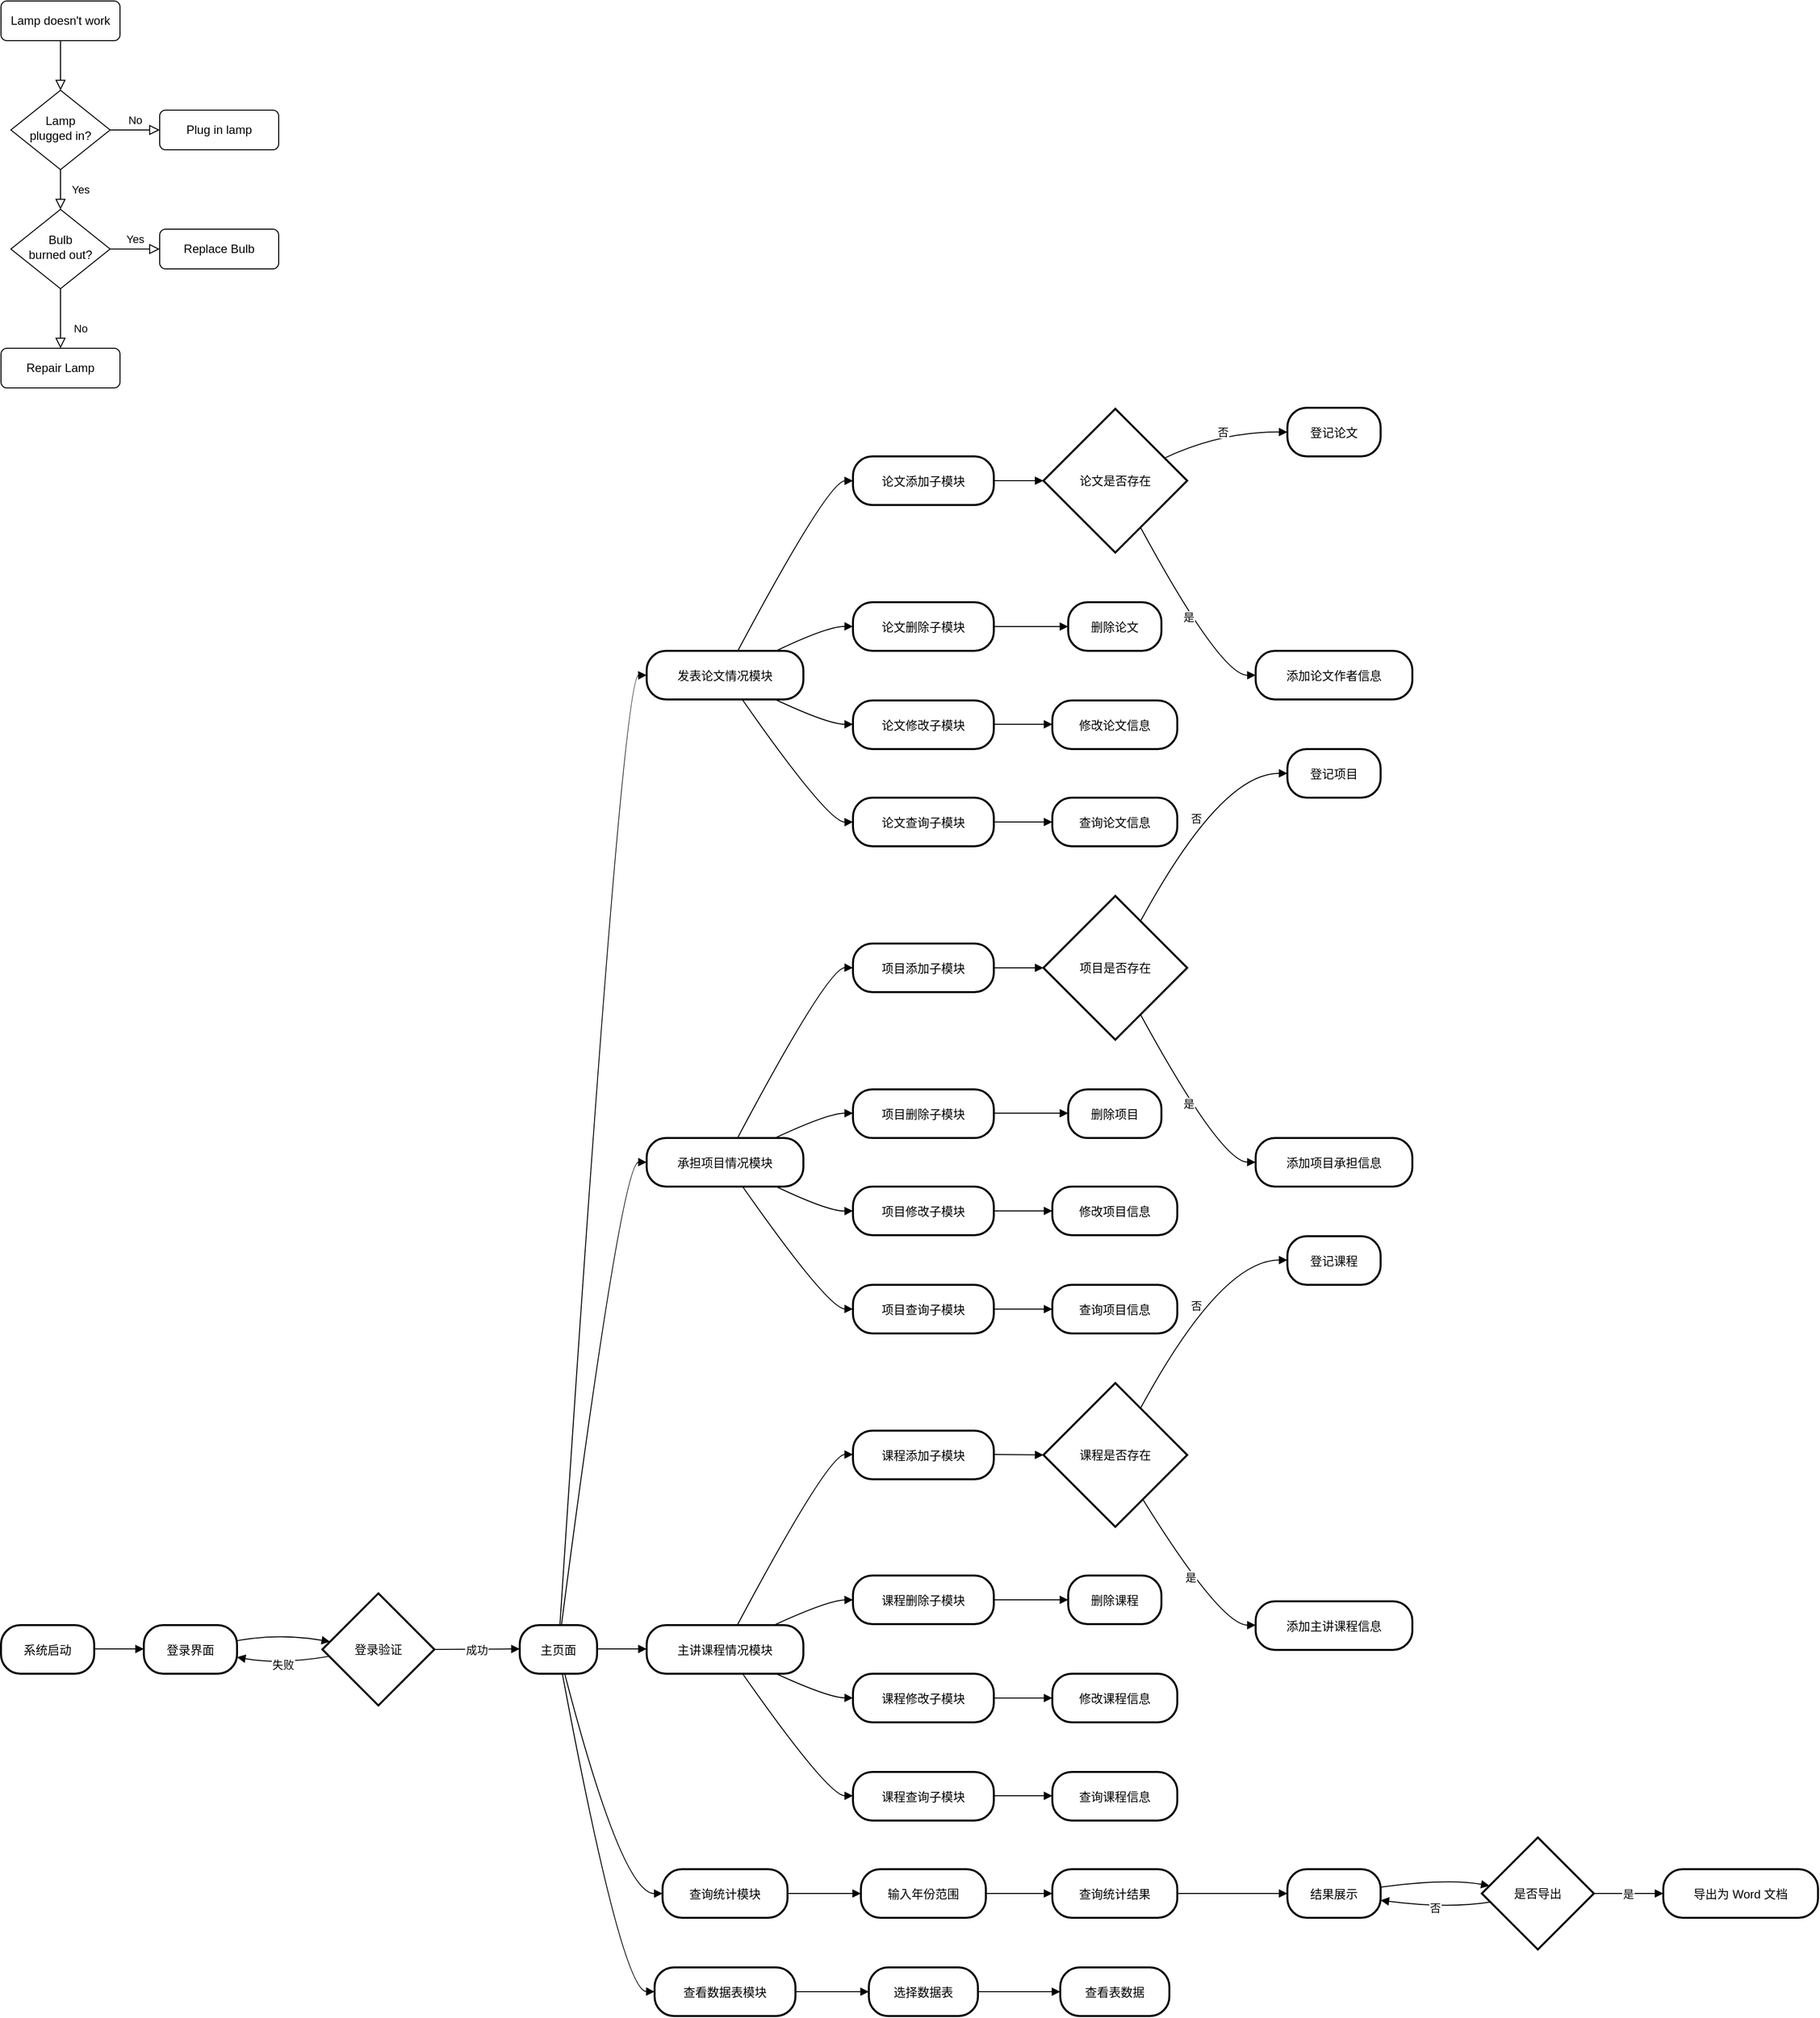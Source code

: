 <mxfile version="25.0.3">
  <diagram id="C5RBs43oDa-KdzZeNtuy" name="Page-1">
    <mxGraphModel dx="1221" dy="725" grid="1" gridSize="10" guides="1" tooltips="1" connect="1" arrows="1" fold="1" page="1" pageScale="1" pageWidth="827" pageHeight="1169" math="0" shadow="0">
      <root>
        <mxCell id="WIyWlLk6GJQsqaUBKTNV-0" />
        <mxCell id="WIyWlLk6GJQsqaUBKTNV-1" parent="WIyWlLk6GJQsqaUBKTNV-0" />
        <mxCell id="WIyWlLk6GJQsqaUBKTNV-2" value="" style="rounded=0;html=1;jettySize=auto;orthogonalLoop=1;fontSize=11;endArrow=block;endFill=0;endSize=8;strokeWidth=1;shadow=0;labelBackgroundColor=none;edgeStyle=orthogonalEdgeStyle;" parent="WIyWlLk6GJQsqaUBKTNV-1" source="WIyWlLk6GJQsqaUBKTNV-3" target="WIyWlLk6GJQsqaUBKTNV-6" edge="1">
          <mxGeometry relative="1" as="geometry" />
        </mxCell>
        <mxCell id="WIyWlLk6GJQsqaUBKTNV-3" value="Lamp doesn&#39;t work" style="rounded=1;whiteSpace=wrap;html=1;fontSize=12;glass=0;strokeWidth=1;shadow=0;" parent="WIyWlLk6GJQsqaUBKTNV-1" vertex="1">
          <mxGeometry x="160" y="80" width="120" height="40" as="geometry" />
        </mxCell>
        <mxCell id="WIyWlLk6GJQsqaUBKTNV-4" value="Yes" style="rounded=0;html=1;jettySize=auto;orthogonalLoop=1;fontSize=11;endArrow=block;endFill=0;endSize=8;strokeWidth=1;shadow=0;labelBackgroundColor=none;edgeStyle=orthogonalEdgeStyle;" parent="WIyWlLk6GJQsqaUBKTNV-1" source="WIyWlLk6GJQsqaUBKTNV-6" target="WIyWlLk6GJQsqaUBKTNV-10" edge="1">
          <mxGeometry y="20" relative="1" as="geometry">
            <mxPoint as="offset" />
          </mxGeometry>
        </mxCell>
        <mxCell id="WIyWlLk6GJQsqaUBKTNV-5" value="No" style="edgeStyle=orthogonalEdgeStyle;rounded=0;html=1;jettySize=auto;orthogonalLoop=1;fontSize=11;endArrow=block;endFill=0;endSize=8;strokeWidth=1;shadow=0;labelBackgroundColor=none;" parent="WIyWlLk6GJQsqaUBKTNV-1" source="WIyWlLk6GJQsqaUBKTNV-6" target="WIyWlLk6GJQsqaUBKTNV-7" edge="1">
          <mxGeometry y="10" relative="1" as="geometry">
            <mxPoint as="offset" />
          </mxGeometry>
        </mxCell>
        <mxCell id="WIyWlLk6GJQsqaUBKTNV-6" value="Lamp&lt;br&gt;plugged in?" style="rhombus;whiteSpace=wrap;html=1;shadow=0;fontFamily=Helvetica;fontSize=12;align=center;strokeWidth=1;spacing=6;spacingTop=-4;" parent="WIyWlLk6GJQsqaUBKTNV-1" vertex="1">
          <mxGeometry x="170" y="170" width="100" height="80" as="geometry" />
        </mxCell>
        <mxCell id="WIyWlLk6GJQsqaUBKTNV-7" value="Plug in lamp" style="rounded=1;whiteSpace=wrap;html=1;fontSize=12;glass=0;strokeWidth=1;shadow=0;" parent="WIyWlLk6GJQsqaUBKTNV-1" vertex="1">
          <mxGeometry x="320" y="190" width="120" height="40" as="geometry" />
        </mxCell>
        <mxCell id="WIyWlLk6GJQsqaUBKTNV-8" value="No" style="rounded=0;html=1;jettySize=auto;orthogonalLoop=1;fontSize=11;endArrow=block;endFill=0;endSize=8;strokeWidth=1;shadow=0;labelBackgroundColor=none;edgeStyle=orthogonalEdgeStyle;" parent="WIyWlLk6GJQsqaUBKTNV-1" source="WIyWlLk6GJQsqaUBKTNV-10" target="WIyWlLk6GJQsqaUBKTNV-11" edge="1">
          <mxGeometry x="0.333" y="20" relative="1" as="geometry">
            <mxPoint as="offset" />
          </mxGeometry>
        </mxCell>
        <mxCell id="WIyWlLk6GJQsqaUBKTNV-9" value="Yes" style="edgeStyle=orthogonalEdgeStyle;rounded=0;html=1;jettySize=auto;orthogonalLoop=1;fontSize=11;endArrow=block;endFill=0;endSize=8;strokeWidth=1;shadow=0;labelBackgroundColor=none;" parent="WIyWlLk6GJQsqaUBKTNV-1" source="WIyWlLk6GJQsqaUBKTNV-10" target="WIyWlLk6GJQsqaUBKTNV-12" edge="1">
          <mxGeometry y="10" relative="1" as="geometry">
            <mxPoint as="offset" />
          </mxGeometry>
        </mxCell>
        <mxCell id="WIyWlLk6GJQsqaUBKTNV-10" value="Bulb&lt;br&gt;burned out?" style="rhombus;whiteSpace=wrap;html=1;shadow=0;fontFamily=Helvetica;fontSize=12;align=center;strokeWidth=1;spacing=6;spacingTop=-4;" parent="WIyWlLk6GJQsqaUBKTNV-1" vertex="1">
          <mxGeometry x="170" y="290" width="100" height="80" as="geometry" />
        </mxCell>
        <mxCell id="WIyWlLk6GJQsqaUBKTNV-11" value="Repair Lamp" style="rounded=1;whiteSpace=wrap;html=1;fontSize=12;glass=0;strokeWidth=1;shadow=0;" parent="WIyWlLk6GJQsqaUBKTNV-1" vertex="1">
          <mxGeometry x="160" y="430" width="120" height="40" as="geometry" />
        </mxCell>
        <mxCell id="WIyWlLk6GJQsqaUBKTNV-12" value="Replace Bulb" style="rounded=1;whiteSpace=wrap;html=1;fontSize=12;glass=0;strokeWidth=1;shadow=0;" parent="WIyWlLk6GJQsqaUBKTNV-1" vertex="1">
          <mxGeometry x="320" y="310" width="120" height="40" as="geometry" />
        </mxCell>
        <mxCell id="DycRKEXBZWf3Ip3RqUIx-0" value="系统启动" style="rounded=1;arcSize=40;strokeWidth=2" vertex="1" parent="WIyWlLk6GJQsqaUBKTNV-1">
          <mxGeometry x="160" y="1717" width="94" height="49" as="geometry" />
        </mxCell>
        <mxCell id="DycRKEXBZWf3Ip3RqUIx-1" value="登录界面" style="rounded=1;arcSize=40;strokeWidth=2" vertex="1" parent="WIyWlLk6GJQsqaUBKTNV-1">
          <mxGeometry x="304" y="1717" width="94" height="49" as="geometry" />
        </mxCell>
        <mxCell id="DycRKEXBZWf3Ip3RqUIx-2" value="登录验证" style="rhombus;strokeWidth=2;whiteSpace=wrap;" vertex="1" parent="WIyWlLk6GJQsqaUBKTNV-1">
          <mxGeometry x="484" y="1685" width="113" height="113" as="geometry" />
        </mxCell>
        <mxCell id="DycRKEXBZWf3Ip3RqUIx-3" value="主页面" style="rounded=1;arcSize=40;strokeWidth=2" vertex="1" parent="WIyWlLk6GJQsqaUBKTNV-1">
          <mxGeometry x="683" y="1717" width="78" height="49" as="geometry" />
        </mxCell>
        <mxCell id="DycRKEXBZWf3Ip3RqUIx-4" value="发表论文情况模块" style="rounded=1;arcSize=40;strokeWidth=2" vertex="1" parent="WIyWlLk6GJQsqaUBKTNV-1">
          <mxGeometry x="811" y="735" width="158" height="49" as="geometry" />
        </mxCell>
        <mxCell id="DycRKEXBZWf3Ip3RqUIx-5" value="承担项目情况模块" style="rounded=1;arcSize=40;strokeWidth=2" vertex="1" parent="WIyWlLk6GJQsqaUBKTNV-1">
          <mxGeometry x="811" y="1226" width="158" height="49" as="geometry" />
        </mxCell>
        <mxCell id="DycRKEXBZWf3Ip3RqUIx-6" value="主讲课程情况模块" style="rounded=1;arcSize=40;strokeWidth=2" vertex="1" parent="WIyWlLk6GJQsqaUBKTNV-1">
          <mxGeometry x="811" y="1717" width="158" height="49" as="geometry" />
        </mxCell>
        <mxCell id="DycRKEXBZWf3Ip3RqUIx-7" value="查询统计模块" style="rounded=1;arcSize=40;strokeWidth=2" vertex="1" parent="WIyWlLk6GJQsqaUBKTNV-1">
          <mxGeometry x="827" y="1963" width="126" height="49" as="geometry" />
        </mxCell>
        <mxCell id="DycRKEXBZWf3Ip3RqUIx-8" value="查看数据表模块" style="rounded=1;arcSize=40;strokeWidth=2" vertex="1" parent="WIyWlLk6GJQsqaUBKTNV-1">
          <mxGeometry x="819" y="2062" width="142" height="49" as="geometry" />
        </mxCell>
        <mxCell id="DycRKEXBZWf3Ip3RqUIx-9" value="论文添加子模块" style="rounded=1;arcSize=40;strokeWidth=2" vertex="1" parent="WIyWlLk6GJQsqaUBKTNV-1">
          <mxGeometry x="1019" y="539" width="142" height="49" as="geometry" />
        </mxCell>
        <mxCell id="DycRKEXBZWf3Ip3RqUIx-10" value="论文删除子模块" style="rounded=1;arcSize=40;strokeWidth=2" vertex="1" parent="WIyWlLk6GJQsqaUBKTNV-1">
          <mxGeometry x="1019" y="686" width="142" height="49" as="geometry" />
        </mxCell>
        <mxCell id="DycRKEXBZWf3Ip3RqUIx-11" value="论文修改子模块" style="rounded=1;arcSize=40;strokeWidth=2" vertex="1" parent="WIyWlLk6GJQsqaUBKTNV-1">
          <mxGeometry x="1019" y="785" width="142" height="49" as="geometry" />
        </mxCell>
        <mxCell id="DycRKEXBZWf3Ip3RqUIx-12" value="论文查询子模块" style="rounded=1;arcSize=40;strokeWidth=2" vertex="1" parent="WIyWlLk6GJQsqaUBKTNV-1">
          <mxGeometry x="1019" y="883" width="142" height="49" as="geometry" />
        </mxCell>
        <mxCell id="DycRKEXBZWf3Ip3RqUIx-13" value="项目添加子模块" style="rounded=1;arcSize=40;strokeWidth=2" vertex="1" parent="WIyWlLk6GJQsqaUBKTNV-1">
          <mxGeometry x="1019" y="1030" width="142" height="49" as="geometry" />
        </mxCell>
        <mxCell id="DycRKEXBZWf3Ip3RqUIx-14" value="项目删除子模块" style="rounded=1;arcSize=40;strokeWidth=2" vertex="1" parent="WIyWlLk6GJQsqaUBKTNV-1">
          <mxGeometry x="1019" y="1177" width="142" height="49" as="geometry" />
        </mxCell>
        <mxCell id="DycRKEXBZWf3Ip3RqUIx-15" value="项目修改子模块" style="rounded=1;arcSize=40;strokeWidth=2" vertex="1" parent="WIyWlLk6GJQsqaUBKTNV-1">
          <mxGeometry x="1019" y="1275" width="142" height="49" as="geometry" />
        </mxCell>
        <mxCell id="DycRKEXBZWf3Ip3RqUIx-16" value="项目查询子模块" style="rounded=1;arcSize=40;strokeWidth=2" vertex="1" parent="WIyWlLk6GJQsqaUBKTNV-1">
          <mxGeometry x="1019" y="1374" width="142" height="49" as="geometry" />
        </mxCell>
        <mxCell id="DycRKEXBZWf3Ip3RqUIx-17" value="课程添加子模块" style="rounded=1;arcSize=40;strokeWidth=2" vertex="1" parent="WIyWlLk6GJQsqaUBKTNV-1">
          <mxGeometry x="1019" y="1521" width="142" height="49" as="geometry" />
        </mxCell>
        <mxCell id="DycRKEXBZWf3Ip3RqUIx-18" value="课程删除子模块" style="rounded=1;arcSize=40;strokeWidth=2" vertex="1" parent="WIyWlLk6GJQsqaUBKTNV-1">
          <mxGeometry x="1019" y="1667" width="142" height="49" as="geometry" />
        </mxCell>
        <mxCell id="DycRKEXBZWf3Ip3RqUIx-19" value="课程修改子模块" style="rounded=1;arcSize=40;strokeWidth=2" vertex="1" parent="WIyWlLk6GJQsqaUBKTNV-1">
          <mxGeometry x="1019" y="1766" width="142" height="49" as="geometry" />
        </mxCell>
        <mxCell id="DycRKEXBZWf3Ip3RqUIx-20" value="课程查询子模块" style="rounded=1;arcSize=40;strokeWidth=2" vertex="1" parent="WIyWlLk6GJQsqaUBKTNV-1">
          <mxGeometry x="1019" y="1865" width="142" height="49" as="geometry" />
        </mxCell>
        <mxCell id="DycRKEXBZWf3Ip3RqUIx-21" value="输入年份范围" style="rounded=1;arcSize=40;strokeWidth=2" vertex="1" parent="WIyWlLk6GJQsqaUBKTNV-1">
          <mxGeometry x="1027" y="1963" width="126" height="49" as="geometry" />
        </mxCell>
        <mxCell id="DycRKEXBZWf3Ip3RqUIx-22" value="查询统计结果" style="rounded=1;arcSize=40;strokeWidth=2" vertex="1" parent="WIyWlLk6GJQsqaUBKTNV-1">
          <mxGeometry x="1220" y="1963" width="126" height="49" as="geometry" />
        </mxCell>
        <mxCell id="DycRKEXBZWf3Ip3RqUIx-23" value="结果展示" style="rounded=1;arcSize=40;strokeWidth=2" vertex="1" parent="WIyWlLk6GJQsqaUBKTNV-1">
          <mxGeometry x="1457" y="1963" width="94" height="49" as="geometry" />
        </mxCell>
        <mxCell id="DycRKEXBZWf3Ip3RqUIx-24" value="是否导出" style="rhombus;strokeWidth=2;whiteSpace=wrap;" vertex="1" parent="WIyWlLk6GJQsqaUBKTNV-1">
          <mxGeometry x="1653" y="1931" width="113" height="113" as="geometry" />
        </mxCell>
        <mxCell id="DycRKEXBZWf3Ip3RqUIx-25" value="导出为 Word 文档" style="rounded=1;arcSize=40;strokeWidth=2" vertex="1" parent="WIyWlLk6GJQsqaUBKTNV-1">
          <mxGeometry x="1836" y="1963" width="156" height="49" as="geometry" />
        </mxCell>
        <mxCell id="DycRKEXBZWf3Ip3RqUIx-26" value="选择数据表" style="rounded=1;arcSize=40;strokeWidth=2" vertex="1" parent="WIyWlLk6GJQsqaUBKTNV-1">
          <mxGeometry x="1035" y="2062" width="110" height="49" as="geometry" />
        </mxCell>
        <mxCell id="DycRKEXBZWf3Ip3RqUIx-27" value="查看表数据" style="rounded=1;arcSize=40;strokeWidth=2" vertex="1" parent="WIyWlLk6GJQsqaUBKTNV-1">
          <mxGeometry x="1228" y="2062" width="110" height="49" as="geometry" />
        </mxCell>
        <mxCell id="DycRKEXBZWf3Ip3RqUIx-28" value="论文是否存在" style="rhombus;strokeWidth=2;whiteSpace=wrap;" vertex="1" parent="WIyWlLk6GJQsqaUBKTNV-1">
          <mxGeometry x="1211" y="491" width="145" height="145" as="geometry" />
        </mxCell>
        <mxCell id="DycRKEXBZWf3Ip3RqUIx-29" value="登记论文" style="rounded=1;arcSize=40;strokeWidth=2" vertex="1" parent="WIyWlLk6GJQsqaUBKTNV-1">
          <mxGeometry x="1457" y="490" width="94" height="49" as="geometry" />
        </mxCell>
        <mxCell id="DycRKEXBZWf3Ip3RqUIx-30" value="添加论文作者信息" style="rounded=1;arcSize=40;strokeWidth=2" vertex="1" parent="WIyWlLk6GJQsqaUBKTNV-1">
          <mxGeometry x="1425" y="735" width="158" height="49" as="geometry" />
        </mxCell>
        <mxCell id="DycRKEXBZWf3Ip3RqUIx-31" value="项目是否存在" style="rhombus;strokeWidth=2;whiteSpace=wrap;" vertex="1" parent="WIyWlLk6GJQsqaUBKTNV-1">
          <mxGeometry x="1211" y="982" width="145" height="145" as="geometry" />
        </mxCell>
        <mxCell id="DycRKEXBZWf3Ip3RqUIx-32" value="登记项目" style="rounded=1;arcSize=40;strokeWidth=2" vertex="1" parent="WIyWlLk6GJQsqaUBKTNV-1">
          <mxGeometry x="1457" y="834" width="94" height="49" as="geometry" />
        </mxCell>
        <mxCell id="DycRKEXBZWf3Ip3RqUIx-33" value="添加项目承担信息" style="rounded=1;arcSize=40;strokeWidth=2" vertex="1" parent="WIyWlLk6GJQsqaUBKTNV-1">
          <mxGeometry x="1425" y="1226" width="158" height="49" as="geometry" />
        </mxCell>
        <mxCell id="DycRKEXBZWf3Ip3RqUIx-34" value="课程是否存在" style="rhombus;strokeWidth=2;whiteSpace=wrap;" vertex="1" parent="WIyWlLk6GJQsqaUBKTNV-1">
          <mxGeometry x="1211" y="1473" width="145" height="145" as="geometry" />
        </mxCell>
        <mxCell id="DycRKEXBZWf3Ip3RqUIx-35" value="登记课程" style="rounded=1;arcSize=40;strokeWidth=2" vertex="1" parent="WIyWlLk6GJQsqaUBKTNV-1">
          <mxGeometry x="1457" y="1325" width="94" height="49" as="geometry" />
        </mxCell>
        <mxCell id="DycRKEXBZWf3Ip3RqUIx-36" value="添加主讲课程信息" style="rounded=1;arcSize=40;strokeWidth=2" vertex="1" parent="WIyWlLk6GJQsqaUBKTNV-1">
          <mxGeometry x="1425" y="1693" width="158" height="49" as="geometry" />
        </mxCell>
        <mxCell id="DycRKEXBZWf3Ip3RqUIx-37" value="删除论文" style="rounded=1;arcSize=40;strokeWidth=2" vertex="1" parent="WIyWlLk6GJQsqaUBKTNV-1">
          <mxGeometry x="1236" y="686" width="94" height="49" as="geometry" />
        </mxCell>
        <mxCell id="DycRKEXBZWf3Ip3RqUIx-38" value="修改论文信息" style="rounded=1;arcSize=40;strokeWidth=2" vertex="1" parent="WIyWlLk6GJQsqaUBKTNV-1">
          <mxGeometry x="1220" y="785" width="126" height="49" as="geometry" />
        </mxCell>
        <mxCell id="DycRKEXBZWf3Ip3RqUIx-39" value="查询论文信息" style="rounded=1;arcSize=40;strokeWidth=2" vertex="1" parent="WIyWlLk6GJQsqaUBKTNV-1">
          <mxGeometry x="1220" y="883" width="126" height="49" as="geometry" />
        </mxCell>
        <mxCell id="DycRKEXBZWf3Ip3RqUIx-40" value="删除项目" style="rounded=1;arcSize=40;strokeWidth=2" vertex="1" parent="WIyWlLk6GJQsqaUBKTNV-1">
          <mxGeometry x="1236" y="1177" width="94" height="49" as="geometry" />
        </mxCell>
        <mxCell id="DycRKEXBZWf3Ip3RqUIx-41" value="修改项目信息" style="rounded=1;arcSize=40;strokeWidth=2" vertex="1" parent="WIyWlLk6GJQsqaUBKTNV-1">
          <mxGeometry x="1220" y="1275" width="126" height="49" as="geometry" />
        </mxCell>
        <mxCell id="DycRKEXBZWf3Ip3RqUIx-42" value="查询项目信息" style="rounded=1;arcSize=40;strokeWidth=2" vertex="1" parent="WIyWlLk6GJQsqaUBKTNV-1">
          <mxGeometry x="1220" y="1374" width="126" height="49" as="geometry" />
        </mxCell>
        <mxCell id="DycRKEXBZWf3Ip3RqUIx-43" value="删除课程" style="rounded=1;arcSize=40;strokeWidth=2" vertex="1" parent="WIyWlLk6GJQsqaUBKTNV-1">
          <mxGeometry x="1236" y="1667" width="94" height="49" as="geometry" />
        </mxCell>
        <mxCell id="DycRKEXBZWf3Ip3RqUIx-44" value="修改课程信息" style="rounded=1;arcSize=40;strokeWidth=2" vertex="1" parent="WIyWlLk6GJQsqaUBKTNV-1">
          <mxGeometry x="1220" y="1766" width="126" height="49" as="geometry" />
        </mxCell>
        <mxCell id="DycRKEXBZWf3Ip3RqUIx-45" value="查询课程信息" style="rounded=1;arcSize=40;strokeWidth=2" vertex="1" parent="WIyWlLk6GJQsqaUBKTNV-1">
          <mxGeometry x="1220" y="1865" width="126" height="49" as="geometry" />
        </mxCell>
        <mxCell id="DycRKEXBZWf3Ip3RqUIx-46" value="" style="curved=1;startArrow=none;endArrow=block;exitX=1;exitY=0.49;entryX=0;entryY=0.49;rounded=0;" edge="1" parent="WIyWlLk6GJQsqaUBKTNV-1" source="DycRKEXBZWf3Ip3RqUIx-0" target="DycRKEXBZWf3Ip3RqUIx-1">
          <mxGeometry relative="1" as="geometry">
            <Array as="points" />
          </mxGeometry>
        </mxCell>
        <mxCell id="DycRKEXBZWf3Ip3RqUIx-47" value="" style="curved=1;startArrow=none;endArrow=block;exitX=1;exitY=0.32;entryX=0;entryY=0.42;rounded=0;" edge="1" parent="WIyWlLk6GJQsqaUBKTNV-1" source="DycRKEXBZWf3Ip3RqUIx-1" target="DycRKEXBZWf3Ip3RqUIx-2">
          <mxGeometry relative="1" as="geometry">
            <Array as="points">
              <mxPoint x="441" y="1725" />
            </Array>
          </mxGeometry>
        </mxCell>
        <mxCell id="DycRKEXBZWf3Ip3RqUIx-48" value="成功" style="curved=1;startArrow=none;endArrow=block;exitX=1;exitY=0.5;entryX=0;entryY=0.49;rounded=0;" edge="1" parent="WIyWlLk6GJQsqaUBKTNV-1" source="DycRKEXBZWf3Ip3RqUIx-2" target="DycRKEXBZWf3Ip3RqUIx-3">
          <mxGeometry relative="1" as="geometry">
            <Array as="points" />
          </mxGeometry>
        </mxCell>
        <mxCell id="DycRKEXBZWf3Ip3RqUIx-49" value="失败" style="curved=1;startArrow=none;endArrow=block;exitX=0;exitY=0.57;entryX=1;entryY=0.66;rounded=0;" edge="1" parent="WIyWlLk6GJQsqaUBKTNV-1" source="DycRKEXBZWf3Ip3RqUIx-2" target="DycRKEXBZWf3Ip3RqUIx-1">
          <mxGeometry relative="1" as="geometry">
            <Array as="points">
              <mxPoint x="441" y="1757" />
            </Array>
          </mxGeometry>
        </mxCell>
        <mxCell id="DycRKEXBZWf3Ip3RqUIx-50" value="" style="curved=1;startArrow=none;endArrow=block;exitX=0.52;exitY=-0.01;entryX=0;entryY=0.5;rounded=0;" edge="1" parent="WIyWlLk6GJQsqaUBKTNV-1" source="DycRKEXBZWf3Ip3RqUIx-3" target="DycRKEXBZWf3Ip3RqUIx-4">
          <mxGeometry relative="1" as="geometry">
            <Array as="points">
              <mxPoint x="786" y="760" />
            </Array>
          </mxGeometry>
        </mxCell>
        <mxCell id="DycRKEXBZWf3Ip3RqUIx-51" value="" style="curved=1;startArrow=none;endArrow=block;exitX=0.54;exitY=-0.01;entryX=0;entryY=0.5;rounded=0;" edge="1" parent="WIyWlLk6GJQsqaUBKTNV-1" source="DycRKEXBZWf3Ip3RqUIx-3" target="DycRKEXBZWf3Ip3RqUIx-5">
          <mxGeometry relative="1" as="geometry">
            <Array as="points">
              <mxPoint x="786" y="1250" />
            </Array>
          </mxGeometry>
        </mxCell>
        <mxCell id="DycRKEXBZWf3Ip3RqUIx-52" value="" style="curved=1;startArrow=none;endArrow=block;exitX=1;exitY=0.49;entryX=0;entryY=0.49;rounded=0;" edge="1" parent="WIyWlLk6GJQsqaUBKTNV-1" source="DycRKEXBZWf3Ip3RqUIx-3" target="DycRKEXBZWf3Ip3RqUIx-6">
          <mxGeometry relative="1" as="geometry">
            <Array as="points" />
          </mxGeometry>
        </mxCell>
        <mxCell id="DycRKEXBZWf3Ip3RqUIx-53" value="" style="curved=1;startArrow=none;endArrow=block;exitX=0.58;exitY=0.99;entryX=0;entryY=0.5;rounded=0;" edge="1" parent="WIyWlLk6GJQsqaUBKTNV-1" source="DycRKEXBZWf3Ip3RqUIx-3" target="DycRKEXBZWf3Ip3RqUIx-7">
          <mxGeometry relative="1" as="geometry">
            <Array as="points">
              <mxPoint x="786" y="1988" />
            </Array>
          </mxGeometry>
        </mxCell>
        <mxCell id="DycRKEXBZWf3Ip3RqUIx-54" value="" style="curved=1;startArrow=none;endArrow=block;exitX=0.55;exitY=0.99;entryX=0;entryY=0.5;rounded=0;" edge="1" parent="WIyWlLk6GJQsqaUBKTNV-1" source="DycRKEXBZWf3Ip3RqUIx-3" target="DycRKEXBZWf3Ip3RqUIx-8">
          <mxGeometry relative="1" as="geometry">
            <Array as="points">
              <mxPoint x="786" y="2086" />
            </Array>
          </mxGeometry>
        </mxCell>
        <mxCell id="DycRKEXBZWf3Ip3RqUIx-55" value="" style="curved=1;startArrow=none;endArrow=block;exitX=0.58;exitY=0.01;entryX=0;entryY=0.5;rounded=0;" edge="1" parent="WIyWlLk6GJQsqaUBKTNV-1" source="DycRKEXBZWf3Ip3RqUIx-4" target="DycRKEXBZWf3Ip3RqUIx-9">
          <mxGeometry relative="1" as="geometry">
            <Array as="points">
              <mxPoint x="994" y="564" />
            </Array>
          </mxGeometry>
        </mxCell>
        <mxCell id="DycRKEXBZWf3Ip3RqUIx-56" value="" style="curved=1;startArrow=none;endArrow=block;exitX=0.82;exitY=0.01;entryX=0;entryY=0.5;rounded=0;" edge="1" parent="WIyWlLk6GJQsqaUBKTNV-1" source="DycRKEXBZWf3Ip3RqUIx-4" target="DycRKEXBZWf3Ip3RqUIx-10">
          <mxGeometry relative="1" as="geometry">
            <Array as="points">
              <mxPoint x="994" y="710" />
            </Array>
          </mxGeometry>
        </mxCell>
        <mxCell id="DycRKEXBZWf3Ip3RqUIx-57" value="" style="curved=1;startArrow=none;endArrow=block;exitX=0.82;exitY=1;entryX=0;entryY=0.49;rounded=0;" edge="1" parent="WIyWlLk6GJQsqaUBKTNV-1" source="DycRKEXBZWf3Ip3RqUIx-4" target="DycRKEXBZWf3Ip3RqUIx-11">
          <mxGeometry relative="1" as="geometry">
            <Array as="points">
              <mxPoint x="994" y="809" />
            </Array>
          </mxGeometry>
        </mxCell>
        <mxCell id="DycRKEXBZWf3Ip3RqUIx-58" value="" style="curved=1;startArrow=none;endArrow=block;exitX=0.61;exitY=1;entryX=0;entryY=0.5;rounded=0;" edge="1" parent="WIyWlLk6GJQsqaUBKTNV-1" source="DycRKEXBZWf3Ip3RqUIx-4" target="DycRKEXBZWf3Ip3RqUIx-12">
          <mxGeometry relative="1" as="geometry">
            <Array as="points">
              <mxPoint x="994" y="908" />
            </Array>
          </mxGeometry>
        </mxCell>
        <mxCell id="DycRKEXBZWf3Ip3RqUIx-59" value="" style="curved=1;startArrow=none;endArrow=block;exitX=0.58;exitY=0;entryX=0;entryY=0.5;rounded=0;" edge="1" parent="WIyWlLk6GJQsqaUBKTNV-1" source="DycRKEXBZWf3Ip3RqUIx-5" target="DycRKEXBZWf3Ip3RqUIx-13">
          <mxGeometry relative="1" as="geometry">
            <Array as="points">
              <mxPoint x="994" y="1054" />
            </Array>
          </mxGeometry>
        </mxCell>
        <mxCell id="DycRKEXBZWf3Ip3RqUIx-60" value="" style="curved=1;startArrow=none;endArrow=block;exitX=0.82;exitY=0;entryX=0;entryY=0.49;rounded=0;" edge="1" parent="WIyWlLk6GJQsqaUBKTNV-1" source="DycRKEXBZWf3Ip3RqUIx-5" target="DycRKEXBZWf3Ip3RqUIx-14">
          <mxGeometry relative="1" as="geometry">
            <Array as="points">
              <mxPoint x="994" y="1201" />
            </Array>
          </mxGeometry>
        </mxCell>
        <mxCell id="DycRKEXBZWf3Ip3RqUIx-61" value="" style="curved=1;startArrow=none;endArrow=block;exitX=0.82;exitY=0.99;entryX=0;entryY=0.5;rounded=0;" edge="1" parent="WIyWlLk6GJQsqaUBKTNV-1" source="DycRKEXBZWf3Ip3RqUIx-5" target="DycRKEXBZWf3Ip3RqUIx-15">
          <mxGeometry relative="1" as="geometry">
            <Array as="points">
              <mxPoint x="994" y="1300" />
            </Array>
          </mxGeometry>
        </mxCell>
        <mxCell id="DycRKEXBZWf3Ip3RqUIx-62" value="" style="curved=1;startArrow=none;endArrow=block;exitX=0.61;exitY=0.99;entryX=0;entryY=0.5;rounded=0;" edge="1" parent="WIyWlLk6GJQsqaUBKTNV-1" source="DycRKEXBZWf3Ip3RqUIx-5" target="DycRKEXBZWf3Ip3RqUIx-16">
          <mxGeometry relative="1" as="geometry">
            <Array as="points">
              <mxPoint x="994" y="1398" />
            </Array>
          </mxGeometry>
        </mxCell>
        <mxCell id="DycRKEXBZWf3Ip3RqUIx-63" value="" style="curved=1;startArrow=none;endArrow=block;exitX=0.58;exitY=-0.01;entryX=0;entryY=0.49;rounded=0;" edge="1" parent="WIyWlLk6GJQsqaUBKTNV-1" source="DycRKEXBZWf3Ip3RqUIx-6" target="DycRKEXBZWf3Ip3RqUIx-17">
          <mxGeometry relative="1" as="geometry">
            <Array as="points">
              <mxPoint x="994" y="1545" />
            </Array>
          </mxGeometry>
        </mxCell>
        <mxCell id="DycRKEXBZWf3Ip3RqUIx-64" value="" style="curved=1;startArrow=none;endArrow=block;exitX=0.82;exitY=-0.01;entryX=0;entryY=0.5;rounded=0;" edge="1" parent="WIyWlLk6GJQsqaUBKTNV-1" source="DycRKEXBZWf3Ip3RqUIx-6" target="DycRKEXBZWf3Ip3RqUIx-18">
          <mxGeometry relative="1" as="geometry">
            <Array as="points">
              <mxPoint x="994" y="1692" />
            </Array>
          </mxGeometry>
        </mxCell>
        <mxCell id="DycRKEXBZWf3Ip3RqUIx-65" value="" style="curved=1;startArrow=none;endArrow=block;exitX=0.82;exitY=0.99;entryX=0;entryY=0.5;rounded=0;" edge="1" parent="WIyWlLk6GJQsqaUBKTNV-1" source="DycRKEXBZWf3Ip3RqUIx-6" target="DycRKEXBZWf3Ip3RqUIx-19">
          <mxGeometry relative="1" as="geometry">
            <Array as="points">
              <mxPoint x="994" y="1790" />
            </Array>
          </mxGeometry>
        </mxCell>
        <mxCell id="DycRKEXBZWf3Ip3RqUIx-66" value="" style="curved=1;startArrow=none;endArrow=block;exitX=0.61;exitY=0.99;entryX=0;entryY=0.49;rounded=0;" edge="1" parent="WIyWlLk6GJQsqaUBKTNV-1" source="DycRKEXBZWf3Ip3RqUIx-6" target="DycRKEXBZWf3Ip3RqUIx-20">
          <mxGeometry relative="1" as="geometry">
            <Array as="points">
              <mxPoint x="994" y="1889" />
            </Array>
          </mxGeometry>
        </mxCell>
        <mxCell id="DycRKEXBZWf3Ip3RqUIx-67" value="" style="curved=1;startArrow=none;endArrow=block;exitX=1;exitY=0.5;entryX=0;entryY=0.5;rounded=0;" edge="1" parent="WIyWlLk6GJQsqaUBKTNV-1" source="DycRKEXBZWf3Ip3RqUIx-7" target="DycRKEXBZWf3Ip3RqUIx-21">
          <mxGeometry relative="1" as="geometry">
            <Array as="points" />
          </mxGeometry>
        </mxCell>
        <mxCell id="DycRKEXBZWf3Ip3RqUIx-68" value="" style="curved=1;startArrow=none;endArrow=block;exitX=1;exitY=0.5;entryX=0;entryY=0.5;rounded=0;" edge="1" parent="WIyWlLk6GJQsqaUBKTNV-1" source="DycRKEXBZWf3Ip3RqUIx-21" target="DycRKEXBZWf3Ip3RqUIx-22">
          <mxGeometry relative="1" as="geometry">
            <Array as="points" />
          </mxGeometry>
        </mxCell>
        <mxCell id="DycRKEXBZWf3Ip3RqUIx-69" value="" style="curved=1;startArrow=none;endArrow=block;exitX=1;exitY=0.5;entryX=0;entryY=0.5;rounded=0;" edge="1" parent="WIyWlLk6GJQsqaUBKTNV-1" source="DycRKEXBZWf3Ip3RqUIx-22" target="DycRKEXBZWf3Ip3RqUIx-23">
          <mxGeometry relative="1" as="geometry">
            <Array as="points" />
          </mxGeometry>
        </mxCell>
        <mxCell id="DycRKEXBZWf3Ip3RqUIx-70" value="" style="curved=1;startArrow=none;endArrow=block;exitX=1;exitY=0.37;entryX=0;entryY=0.42;rounded=0;" edge="1" parent="WIyWlLk6GJQsqaUBKTNV-1" source="DycRKEXBZWf3Ip3RqUIx-23" target="DycRKEXBZWf3Ip3RqUIx-24">
          <mxGeometry relative="1" as="geometry">
            <Array as="points">
              <mxPoint x="1618" y="1972" />
            </Array>
          </mxGeometry>
        </mxCell>
        <mxCell id="DycRKEXBZWf3Ip3RqUIx-71" value="是" style="curved=1;startArrow=none;endArrow=block;exitX=1;exitY=0.5;entryX=0;entryY=0.5;rounded=0;" edge="1" parent="WIyWlLk6GJQsqaUBKTNV-1" source="DycRKEXBZWf3Ip3RqUIx-24" target="DycRKEXBZWf3Ip3RqUIx-25">
          <mxGeometry relative="1" as="geometry">
            <Array as="points" />
          </mxGeometry>
        </mxCell>
        <mxCell id="DycRKEXBZWf3Ip3RqUIx-72" value="否" style="curved=1;startArrow=none;endArrow=block;exitX=0;exitY=0.59;entryX=1;entryY=0.64;rounded=0;" edge="1" parent="WIyWlLk6GJQsqaUBKTNV-1" source="DycRKEXBZWf3Ip3RqUIx-24" target="DycRKEXBZWf3Ip3RqUIx-23">
          <mxGeometry relative="1" as="geometry">
            <Array as="points">
              <mxPoint x="1618" y="2003" />
            </Array>
          </mxGeometry>
        </mxCell>
        <mxCell id="DycRKEXBZWf3Ip3RqUIx-73" value="" style="curved=1;startArrow=none;endArrow=block;exitX=1;exitY=0.5;entryX=0;entryY=0.5;rounded=0;" edge="1" parent="WIyWlLk6GJQsqaUBKTNV-1" source="DycRKEXBZWf3Ip3RqUIx-8" target="DycRKEXBZWf3Ip3RqUIx-26">
          <mxGeometry relative="1" as="geometry">
            <Array as="points" />
          </mxGeometry>
        </mxCell>
        <mxCell id="DycRKEXBZWf3Ip3RqUIx-74" value="" style="curved=1;startArrow=none;endArrow=block;exitX=1;exitY=0.5;entryX=0;entryY=0.5;rounded=0;" edge="1" parent="WIyWlLk6GJQsqaUBKTNV-1" source="DycRKEXBZWf3Ip3RqUIx-26" target="DycRKEXBZWf3Ip3RqUIx-27">
          <mxGeometry relative="1" as="geometry">
            <Array as="points" />
          </mxGeometry>
        </mxCell>
        <mxCell id="DycRKEXBZWf3Ip3RqUIx-75" value="" style="curved=1;startArrow=none;endArrow=block;exitX=1;exitY=0.5;entryX=0;entryY=0.5;rounded=0;" edge="1" parent="WIyWlLk6GJQsqaUBKTNV-1" source="DycRKEXBZWf3Ip3RqUIx-9" target="DycRKEXBZWf3Ip3RqUIx-28">
          <mxGeometry relative="1" as="geometry">
            <Array as="points" />
          </mxGeometry>
        </mxCell>
        <mxCell id="DycRKEXBZWf3Ip3RqUIx-76" value="否" style="curved=1;startArrow=none;endArrow=block;exitX=1;exitY=0.27;entryX=0;entryY=0.5;rounded=0;" edge="1" parent="WIyWlLk6GJQsqaUBKTNV-1" source="DycRKEXBZWf3Ip3RqUIx-28" target="DycRKEXBZWf3Ip3RqUIx-29">
          <mxGeometry relative="1" as="geometry">
            <Array as="points">
              <mxPoint x="1390" y="514" />
            </Array>
          </mxGeometry>
        </mxCell>
        <mxCell id="DycRKEXBZWf3Ip3RqUIx-77" value="是" style="curved=1;startArrow=none;endArrow=block;exitX=0.77;exitY=1;entryX=0;entryY=0.5;rounded=0;" edge="1" parent="WIyWlLk6GJQsqaUBKTNV-1" source="DycRKEXBZWf3Ip3RqUIx-28" target="DycRKEXBZWf3Ip3RqUIx-30">
          <mxGeometry relative="1" as="geometry">
            <Array as="points">
              <mxPoint x="1390" y="760" />
            </Array>
          </mxGeometry>
        </mxCell>
        <mxCell id="DycRKEXBZWf3Ip3RqUIx-78" value="" style="curved=1;startArrow=none;endArrow=block;exitX=1;exitY=0.5;entryX=0;entryY=0.5;rounded=0;" edge="1" parent="WIyWlLk6GJQsqaUBKTNV-1" source="DycRKEXBZWf3Ip3RqUIx-13" target="DycRKEXBZWf3Ip3RqUIx-31">
          <mxGeometry relative="1" as="geometry">
            <Array as="points" />
          </mxGeometry>
        </mxCell>
        <mxCell id="DycRKEXBZWf3Ip3RqUIx-79" value="否" style="curved=1;startArrow=none;endArrow=block;exitX=0.77;exitY=0;entryX=0;entryY=0.5;rounded=0;" edge="1" parent="WIyWlLk6GJQsqaUBKTNV-1" source="DycRKEXBZWf3Ip3RqUIx-31" target="DycRKEXBZWf3Ip3RqUIx-32">
          <mxGeometry relative="1" as="geometry">
            <Array as="points">
              <mxPoint x="1390" y="858" />
            </Array>
          </mxGeometry>
        </mxCell>
        <mxCell id="DycRKEXBZWf3Ip3RqUIx-80" value="是" style="curved=1;startArrow=none;endArrow=block;exitX=0.77;exitY=1;entryX=0;entryY=0.5;rounded=0;" edge="1" parent="WIyWlLk6GJQsqaUBKTNV-1" source="DycRKEXBZWf3Ip3RqUIx-31" target="DycRKEXBZWf3Ip3RqUIx-33">
          <mxGeometry relative="1" as="geometry">
            <Array as="points">
              <mxPoint x="1390" y="1250" />
            </Array>
          </mxGeometry>
        </mxCell>
        <mxCell id="DycRKEXBZWf3Ip3RqUIx-81" value="" style="curved=1;startArrow=none;endArrow=block;exitX=1;exitY=0.49;entryX=0;entryY=0.5;rounded=0;" edge="1" parent="WIyWlLk6GJQsqaUBKTNV-1" source="DycRKEXBZWf3Ip3RqUIx-17" target="DycRKEXBZWf3Ip3RqUIx-34">
          <mxGeometry relative="1" as="geometry">
            <Array as="points" />
          </mxGeometry>
        </mxCell>
        <mxCell id="DycRKEXBZWf3Ip3RqUIx-82" value="否" style="curved=1;startArrow=none;endArrow=block;exitX=0.77;exitY=0;entryX=0;entryY=0.49;rounded=0;" edge="1" parent="WIyWlLk6GJQsqaUBKTNV-1" source="DycRKEXBZWf3Ip3RqUIx-34" target="DycRKEXBZWf3Ip3RqUIx-35">
          <mxGeometry relative="1" as="geometry">
            <Array as="points">
              <mxPoint x="1390" y="1349" />
            </Array>
          </mxGeometry>
        </mxCell>
        <mxCell id="DycRKEXBZWf3Ip3RqUIx-83" value="是" style="curved=1;startArrow=none;endArrow=block;exitX=0.81;exitY=1;entryX=0;entryY=0.49;rounded=0;" edge="1" parent="WIyWlLk6GJQsqaUBKTNV-1" source="DycRKEXBZWf3Ip3RqUIx-34" target="DycRKEXBZWf3Ip3RqUIx-36">
          <mxGeometry relative="1" as="geometry">
            <Array as="points">
              <mxPoint x="1390" y="1717" />
            </Array>
          </mxGeometry>
        </mxCell>
        <mxCell id="DycRKEXBZWf3Ip3RqUIx-84" value="" style="curved=1;startArrow=none;endArrow=block;exitX=1;exitY=0.5;entryX=0;entryY=0.5;rounded=0;" edge="1" parent="WIyWlLk6GJQsqaUBKTNV-1" source="DycRKEXBZWf3Ip3RqUIx-10" target="DycRKEXBZWf3Ip3RqUIx-37">
          <mxGeometry relative="1" as="geometry">
            <Array as="points" />
          </mxGeometry>
        </mxCell>
        <mxCell id="DycRKEXBZWf3Ip3RqUIx-85" value="" style="curved=1;startArrow=none;endArrow=block;exitX=1;exitY=0.49;entryX=0;entryY=0.49;rounded=0;" edge="1" parent="WIyWlLk6GJQsqaUBKTNV-1" source="DycRKEXBZWf3Ip3RqUIx-11" target="DycRKEXBZWf3Ip3RqUIx-38">
          <mxGeometry relative="1" as="geometry">
            <Array as="points" />
          </mxGeometry>
        </mxCell>
        <mxCell id="DycRKEXBZWf3Ip3RqUIx-86" value="" style="curved=1;startArrow=none;endArrow=block;exitX=1;exitY=0.5;entryX=0;entryY=0.5;rounded=0;" edge="1" parent="WIyWlLk6GJQsqaUBKTNV-1" source="DycRKEXBZWf3Ip3RqUIx-12" target="DycRKEXBZWf3Ip3RqUIx-39">
          <mxGeometry relative="1" as="geometry">
            <Array as="points" />
          </mxGeometry>
        </mxCell>
        <mxCell id="DycRKEXBZWf3Ip3RqUIx-87" value="" style="curved=1;startArrow=none;endArrow=block;exitX=1;exitY=0.49;entryX=0;entryY=0.49;rounded=0;" edge="1" parent="WIyWlLk6GJQsqaUBKTNV-1" source="DycRKEXBZWf3Ip3RqUIx-14" target="DycRKEXBZWf3Ip3RqUIx-40">
          <mxGeometry relative="1" as="geometry">
            <Array as="points" />
          </mxGeometry>
        </mxCell>
        <mxCell id="DycRKEXBZWf3Ip3RqUIx-88" value="" style="curved=1;startArrow=none;endArrow=block;exitX=1;exitY=0.5;entryX=0;entryY=0.5;rounded=0;" edge="1" parent="WIyWlLk6GJQsqaUBKTNV-1" source="DycRKEXBZWf3Ip3RqUIx-15" target="DycRKEXBZWf3Ip3RqUIx-41">
          <mxGeometry relative="1" as="geometry">
            <Array as="points" />
          </mxGeometry>
        </mxCell>
        <mxCell id="DycRKEXBZWf3Ip3RqUIx-89" value="" style="curved=1;startArrow=none;endArrow=block;exitX=1;exitY=0.5;entryX=0;entryY=0.5;rounded=0;" edge="1" parent="WIyWlLk6GJQsqaUBKTNV-1" source="DycRKEXBZWf3Ip3RqUIx-16" target="DycRKEXBZWf3Ip3RqUIx-42">
          <mxGeometry relative="1" as="geometry">
            <Array as="points" />
          </mxGeometry>
        </mxCell>
        <mxCell id="DycRKEXBZWf3Ip3RqUIx-90" value="" style="curved=1;startArrow=none;endArrow=block;exitX=1;exitY=0.5;entryX=0;entryY=0.5;rounded=0;" edge="1" parent="WIyWlLk6GJQsqaUBKTNV-1" source="DycRKEXBZWf3Ip3RqUIx-18" target="DycRKEXBZWf3Ip3RqUIx-43">
          <mxGeometry relative="1" as="geometry">
            <Array as="points" />
          </mxGeometry>
        </mxCell>
        <mxCell id="DycRKEXBZWf3Ip3RqUIx-91" value="" style="curved=1;startArrow=none;endArrow=block;exitX=1;exitY=0.5;entryX=0;entryY=0.5;rounded=0;" edge="1" parent="WIyWlLk6GJQsqaUBKTNV-1" source="DycRKEXBZWf3Ip3RqUIx-19" target="DycRKEXBZWf3Ip3RqUIx-44">
          <mxGeometry relative="1" as="geometry">
            <Array as="points" />
          </mxGeometry>
        </mxCell>
        <mxCell id="DycRKEXBZWf3Ip3RqUIx-92" value="" style="curved=1;startArrow=none;endArrow=block;exitX=1;exitY=0.49;entryX=0;entryY=0.49;rounded=0;" edge="1" parent="WIyWlLk6GJQsqaUBKTNV-1" source="DycRKEXBZWf3Ip3RqUIx-20" target="DycRKEXBZWf3Ip3RqUIx-45">
          <mxGeometry relative="1" as="geometry">
            <Array as="points" />
          </mxGeometry>
        </mxCell>
      </root>
    </mxGraphModel>
  </diagram>
</mxfile>
